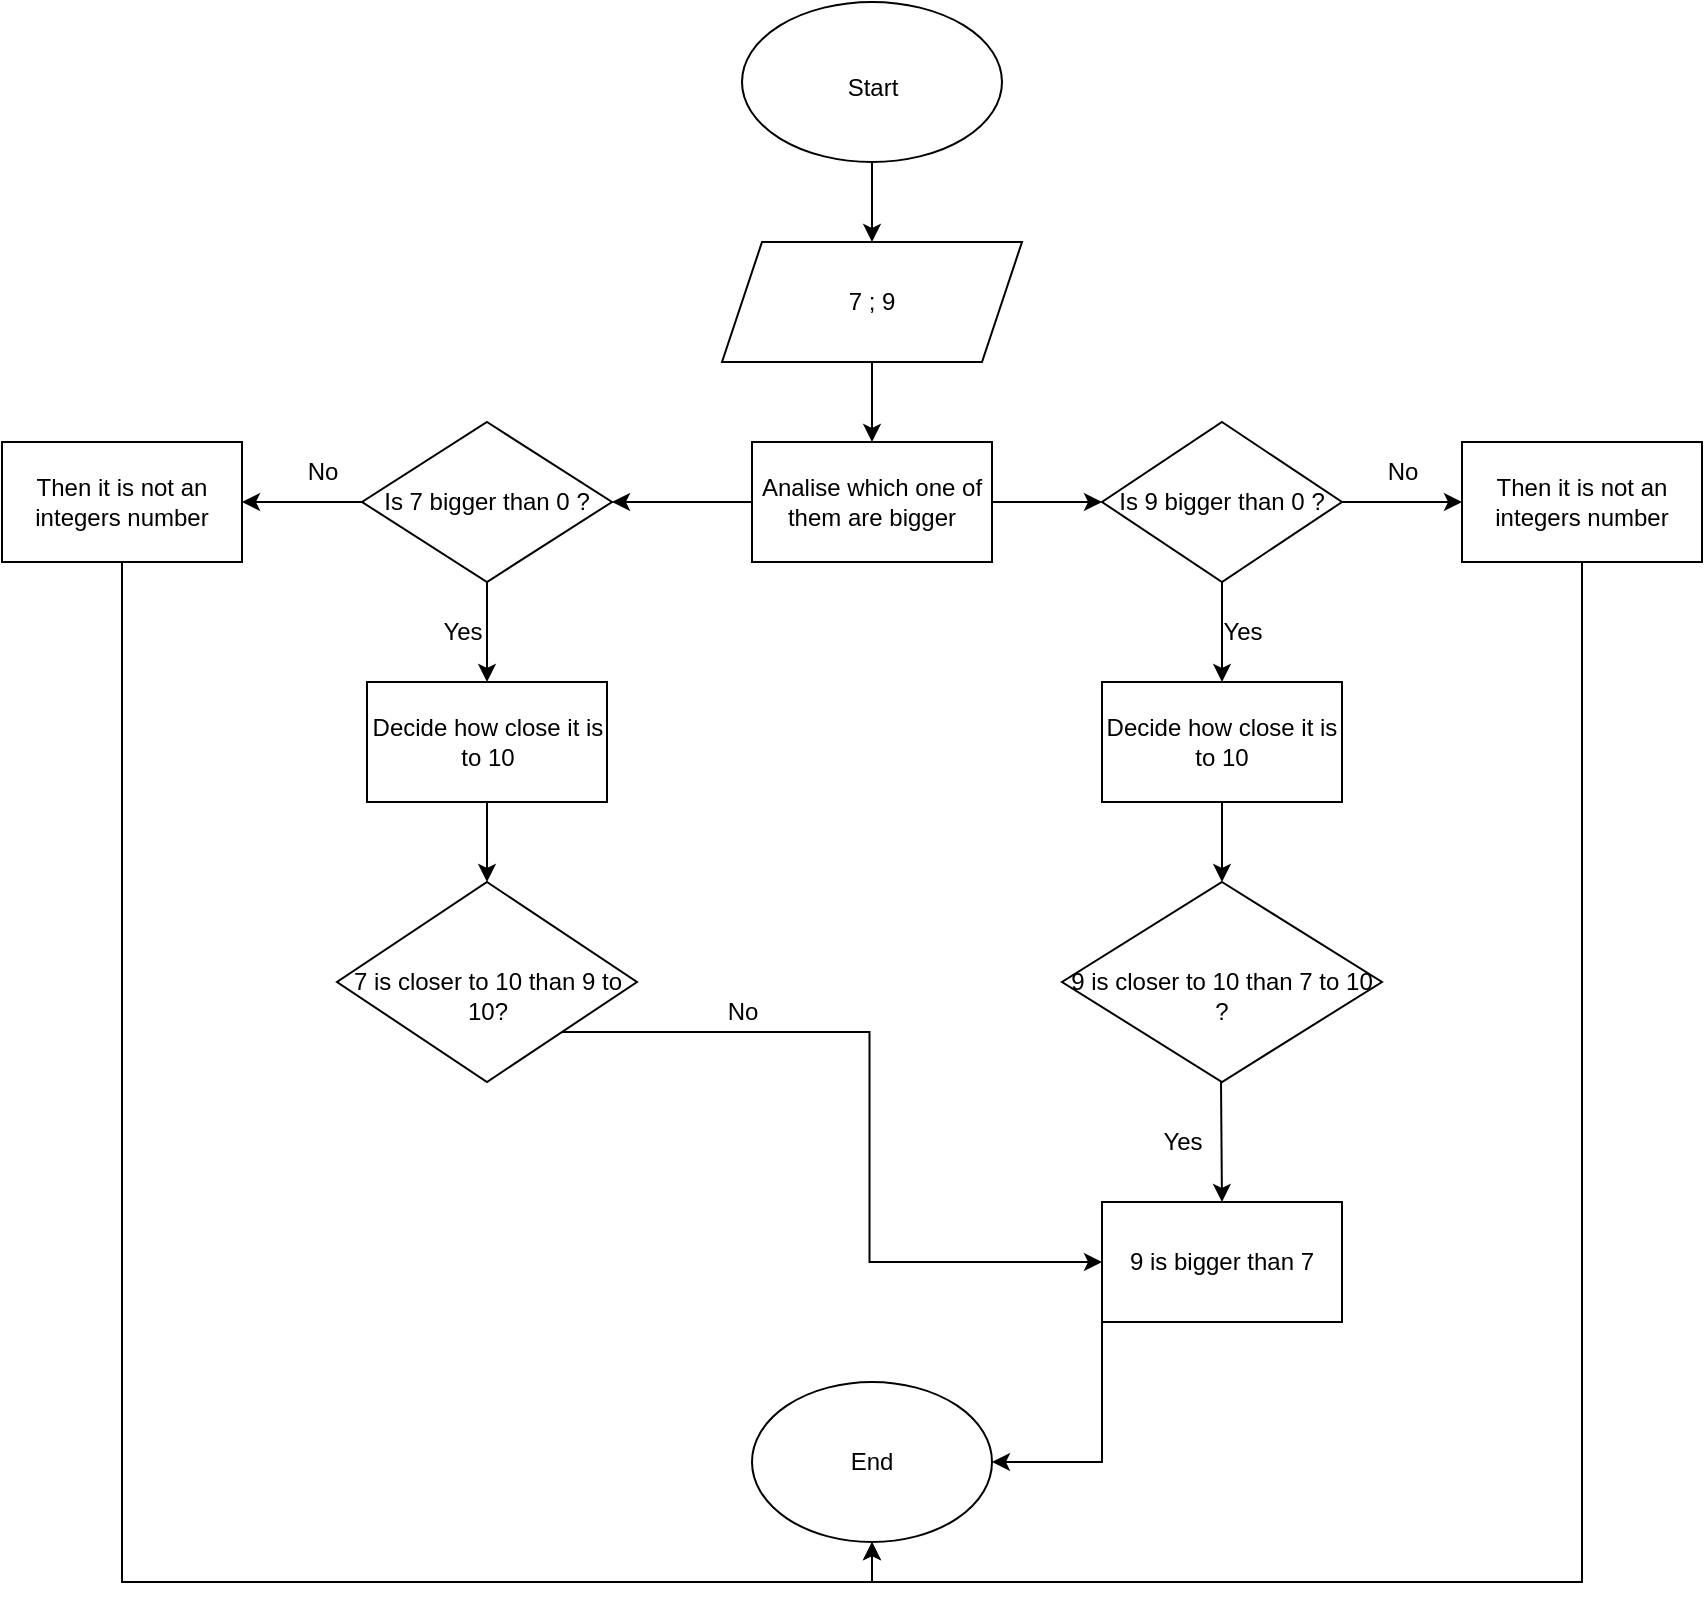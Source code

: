 <mxfile version="20.7.4" type="device"><diagram id="PcNn7EuDVTq7uKFar-d-" name="Страница 1"><mxGraphModel dx="1050" dy="581" grid="1" gridSize="10" guides="1" tooltips="1" connect="1" arrows="1" fold="1" page="1" pageScale="1" pageWidth="1654" pageHeight="2336" math="0" shadow="0"><root><mxCell id="0"/><mxCell id="1" parent="0"/><mxCell id="-ccxSmjnnS0eF1yF9E_G-3" value="" style="edgeStyle=orthogonalEdgeStyle;rounded=0;orthogonalLoop=1;jettySize=auto;html=1;" edge="1" parent="1" source="-ccxSmjnnS0eF1yF9E_G-1" target="-ccxSmjnnS0eF1yF9E_G-2"><mxGeometry relative="1" as="geometry"/></mxCell><mxCell id="-ccxSmjnnS0eF1yF9E_G-1" value="" style="ellipse;whiteSpace=wrap;html=1;" vertex="1" parent="1"><mxGeometry x="800" width="130" height="80" as="geometry"/></mxCell><mxCell id="-ccxSmjnnS0eF1yF9E_G-6" value="" style="edgeStyle=orthogonalEdgeStyle;rounded=0;orthogonalLoop=1;jettySize=auto;html=1;" edge="1" parent="1" source="-ccxSmjnnS0eF1yF9E_G-2" target="-ccxSmjnnS0eF1yF9E_G-5"><mxGeometry relative="1" as="geometry"/></mxCell><mxCell id="-ccxSmjnnS0eF1yF9E_G-2" value="7 ; 9" style="shape=parallelogram;perimeter=parallelogramPerimeter;whiteSpace=wrap;html=1;fixedSize=1;" vertex="1" parent="1"><mxGeometry x="790" y="120" width="150" height="60" as="geometry"/></mxCell><mxCell id="-ccxSmjnnS0eF1yF9E_G-4" value="&lt;blockquote style=&quot;margin: 0 0 0 40px; border: none; padding: 0px;&quot;&gt;Start&lt;/blockquote&gt;&lt;blockquote style=&quot;margin: 0 0 0 40px; border: none; padding: 0px;&quot;&gt;&lt;br&gt;&lt;/blockquote&gt;" style="text;html=1;align=center;verticalAlign=middle;resizable=0;points=[];autosize=1;strokeColor=none;fillColor=none;" vertex="1" parent="1"><mxGeometry x="800" y="30" width="90" height="40" as="geometry"/></mxCell><mxCell id="-ccxSmjnnS0eF1yF9E_G-8" value="" style="edgeStyle=orthogonalEdgeStyle;rounded=0;orthogonalLoop=1;jettySize=auto;html=1;" edge="1" parent="1" source="-ccxSmjnnS0eF1yF9E_G-5" target="-ccxSmjnnS0eF1yF9E_G-7"><mxGeometry relative="1" as="geometry"/></mxCell><mxCell id="-ccxSmjnnS0eF1yF9E_G-10" value="" style="edgeStyle=orthogonalEdgeStyle;rounded=0;orthogonalLoop=1;jettySize=auto;html=1;" edge="1" parent="1" source="-ccxSmjnnS0eF1yF9E_G-5" target="-ccxSmjnnS0eF1yF9E_G-9"><mxGeometry relative="1" as="geometry"/></mxCell><mxCell id="-ccxSmjnnS0eF1yF9E_G-5" value="Analise which one of them are bigger" style="whiteSpace=wrap;html=1;" vertex="1" parent="1"><mxGeometry x="805" y="220" width="120" height="60" as="geometry"/></mxCell><mxCell id="-ccxSmjnnS0eF1yF9E_G-14" value="" style="edgeStyle=orthogonalEdgeStyle;rounded=0;orthogonalLoop=1;jettySize=auto;html=1;" edge="1" parent="1" source="-ccxSmjnnS0eF1yF9E_G-7" target="-ccxSmjnnS0eF1yF9E_G-13"><mxGeometry relative="1" as="geometry"/></mxCell><mxCell id="-ccxSmjnnS0eF1yF9E_G-24" value="" style="edgeStyle=orthogonalEdgeStyle;rounded=0;orthogonalLoop=1;jettySize=auto;html=1;" edge="1" parent="1" source="-ccxSmjnnS0eF1yF9E_G-7" target="-ccxSmjnnS0eF1yF9E_G-23"><mxGeometry relative="1" as="geometry"/></mxCell><mxCell id="-ccxSmjnnS0eF1yF9E_G-7" value="Is 7 bigger than 0 ?" style="rhombus;whiteSpace=wrap;html=1;" vertex="1" parent="1"><mxGeometry x="610" y="210" width="125" height="80" as="geometry"/></mxCell><mxCell id="-ccxSmjnnS0eF1yF9E_G-12" value="" style="edgeStyle=orthogonalEdgeStyle;rounded=0;orthogonalLoop=1;jettySize=auto;html=1;" edge="1" parent="1" source="-ccxSmjnnS0eF1yF9E_G-9" target="-ccxSmjnnS0eF1yF9E_G-11"><mxGeometry relative="1" as="geometry"/></mxCell><mxCell id="-ccxSmjnnS0eF1yF9E_G-26" value="" style="edgeStyle=orthogonalEdgeStyle;rounded=0;orthogonalLoop=1;jettySize=auto;html=1;" edge="1" parent="1" source="-ccxSmjnnS0eF1yF9E_G-9" target="-ccxSmjnnS0eF1yF9E_G-25"><mxGeometry relative="1" as="geometry"/></mxCell><mxCell id="-ccxSmjnnS0eF1yF9E_G-9" value="Is 9 bigger than 0 ?" style="rhombus;whiteSpace=wrap;html=1;" vertex="1" parent="1"><mxGeometry x="980" y="210" width="120" height="80" as="geometry"/></mxCell><mxCell id="-ccxSmjnnS0eF1yF9E_G-20" value="" style="edgeStyle=orthogonalEdgeStyle;rounded=0;orthogonalLoop=1;jettySize=auto;html=1;" edge="1" parent="1" source="-ccxSmjnnS0eF1yF9E_G-11" target="-ccxSmjnnS0eF1yF9E_G-19"><mxGeometry relative="1" as="geometry"/></mxCell><mxCell id="-ccxSmjnnS0eF1yF9E_G-11" value="Decide how close it is to 10" style="whiteSpace=wrap;html=1;" vertex="1" parent="1"><mxGeometry x="980" y="340" width="120" height="60" as="geometry"/></mxCell><mxCell id="-ccxSmjnnS0eF1yF9E_G-18" value="" style="edgeStyle=orthogonalEdgeStyle;rounded=0;orthogonalLoop=1;jettySize=auto;html=1;" edge="1" parent="1" source="-ccxSmjnnS0eF1yF9E_G-13" target="-ccxSmjnnS0eF1yF9E_G-17"><mxGeometry relative="1" as="geometry"/></mxCell><mxCell id="-ccxSmjnnS0eF1yF9E_G-13" value="Decide how close it is to 10" style="whiteSpace=wrap;html=1;" vertex="1" parent="1"><mxGeometry x="612.5" y="340" width="120" height="60" as="geometry"/></mxCell><mxCell id="-ccxSmjnnS0eF1yF9E_G-15" value="Yes" style="text;html=1;align=center;verticalAlign=middle;resizable=0;points=[];autosize=1;strokeColor=none;fillColor=none;" vertex="1" parent="1"><mxGeometry x="640" y="300" width="40" height="30" as="geometry"/></mxCell><mxCell id="-ccxSmjnnS0eF1yF9E_G-16" value="Yes" style="text;html=1;align=center;verticalAlign=middle;resizable=0;points=[];autosize=1;strokeColor=none;fillColor=none;" vertex="1" parent="1"><mxGeometry x="1030" y="300" width="40" height="30" as="geometry"/></mxCell><mxCell id="-ccxSmjnnS0eF1yF9E_G-50" style="edgeStyle=orthogonalEdgeStyle;rounded=0;orthogonalLoop=1;jettySize=auto;html=1;exitX=1;exitY=1;exitDx=0;exitDy=0;entryX=0;entryY=0.5;entryDx=0;entryDy=0;" edge="1" parent="1" source="-ccxSmjnnS0eF1yF9E_G-17" target="-ccxSmjnnS0eF1yF9E_G-33"><mxGeometry relative="1" as="geometry"/></mxCell><mxCell id="-ccxSmjnnS0eF1yF9E_G-17" value="&lt;br&gt;7 is closer to 10 than 9 to 10?" style="rhombus;whiteSpace=wrap;html=1;" vertex="1" parent="1"><mxGeometry x="597.5" y="440" width="150" height="100" as="geometry"/></mxCell><mxCell id="-ccxSmjnnS0eF1yF9E_G-19" value="&lt;br&gt;9 is closer to 10 than 7 to 10 ?" style="rhombus;whiteSpace=wrap;html=1;" vertex="1" parent="1"><mxGeometry x="960" y="440" width="160" height="100" as="geometry"/></mxCell><mxCell id="-ccxSmjnnS0eF1yF9E_G-44" style="edgeStyle=orthogonalEdgeStyle;rounded=0;orthogonalLoop=1;jettySize=auto;html=1;exitX=0.5;exitY=1;exitDx=0;exitDy=0;entryX=0.5;entryY=1;entryDx=0;entryDy=0;" edge="1" parent="1" source="-ccxSmjnnS0eF1yF9E_G-23" target="-ccxSmjnnS0eF1yF9E_G-35"><mxGeometry relative="1" as="geometry"/></mxCell><mxCell id="-ccxSmjnnS0eF1yF9E_G-23" value="Then it is not an integers number" style="whiteSpace=wrap;html=1;" vertex="1" parent="1"><mxGeometry x="430" y="220" width="120" height="60" as="geometry"/></mxCell><mxCell id="-ccxSmjnnS0eF1yF9E_G-45" style="edgeStyle=orthogonalEdgeStyle;rounded=0;orthogonalLoop=1;jettySize=auto;html=1;exitX=0.5;exitY=1;exitDx=0;exitDy=0;entryX=0.5;entryY=1;entryDx=0;entryDy=0;" edge="1" parent="1" source="-ccxSmjnnS0eF1yF9E_G-25" target="-ccxSmjnnS0eF1yF9E_G-35"><mxGeometry relative="1" as="geometry"/></mxCell><mxCell id="-ccxSmjnnS0eF1yF9E_G-25" value="Then it is not an integers number" style="whiteSpace=wrap;html=1;" vertex="1" parent="1"><mxGeometry x="1160" y="220" width="120" height="60" as="geometry"/></mxCell><mxCell id="-ccxSmjnnS0eF1yF9E_G-36" style="edgeStyle=orthogonalEdgeStyle;rounded=0;orthogonalLoop=1;jettySize=auto;html=1;exitX=0;exitY=1;exitDx=0;exitDy=0;entryX=1;entryY=0.5;entryDx=0;entryDy=0;" edge="1" parent="1" source="-ccxSmjnnS0eF1yF9E_G-33" target="-ccxSmjnnS0eF1yF9E_G-35"><mxGeometry relative="1" as="geometry"/></mxCell><mxCell id="-ccxSmjnnS0eF1yF9E_G-33" value="9 is bigger than 7" style="whiteSpace=wrap;html=1;" vertex="1" parent="1"><mxGeometry x="980" y="600" width="120" height="60" as="geometry"/></mxCell><mxCell id="-ccxSmjnnS0eF1yF9E_G-35" value="End" style="ellipse;whiteSpace=wrap;html=1;" vertex="1" parent="1"><mxGeometry x="805" y="690" width="120" height="80" as="geometry"/></mxCell><mxCell id="-ccxSmjnnS0eF1yF9E_G-42" value="" style="endArrow=classic;html=1;rounded=0;" edge="1" parent="1"><mxGeometry width="50" height="50" relative="1" as="geometry"><mxPoint x="1039.5" y="540" as="sourcePoint"/><mxPoint x="1040" y="600" as="targetPoint"/></mxGeometry></mxCell><mxCell id="-ccxSmjnnS0eF1yF9E_G-43" value="Yes" style="text;html=1;align=center;verticalAlign=middle;resizable=0;points=[];autosize=1;strokeColor=none;fillColor=none;" vertex="1" parent="1"><mxGeometry x="1000" y="555" width="40" height="30" as="geometry"/></mxCell><mxCell id="-ccxSmjnnS0eF1yF9E_G-47" value="No" style="text;html=1;align=center;verticalAlign=middle;resizable=0;points=[];autosize=1;strokeColor=none;fillColor=none;" vertex="1" parent="1"><mxGeometry x="570" y="220" width="40" height="30" as="geometry"/></mxCell><mxCell id="-ccxSmjnnS0eF1yF9E_G-48" value="No" style="text;html=1;align=center;verticalAlign=middle;resizable=0;points=[];autosize=1;strokeColor=none;fillColor=none;" vertex="1" parent="1"><mxGeometry x="1110" y="220" width="40" height="30" as="geometry"/></mxCell><mxCell id="-ccxSmjnnS0eF1yF9E_G-51" value="No" style="text;html=1;align=center;verticalAlign=middle;resizable=0;points=[];autosize=1;strokeColor=none;fillColor=none;" vertex="1" parent="1"><mxGeometry x="780" y="490" width="40" height="30" as="geometry"/></mxCell></root></mxGraphModel></diagram></mxfile>